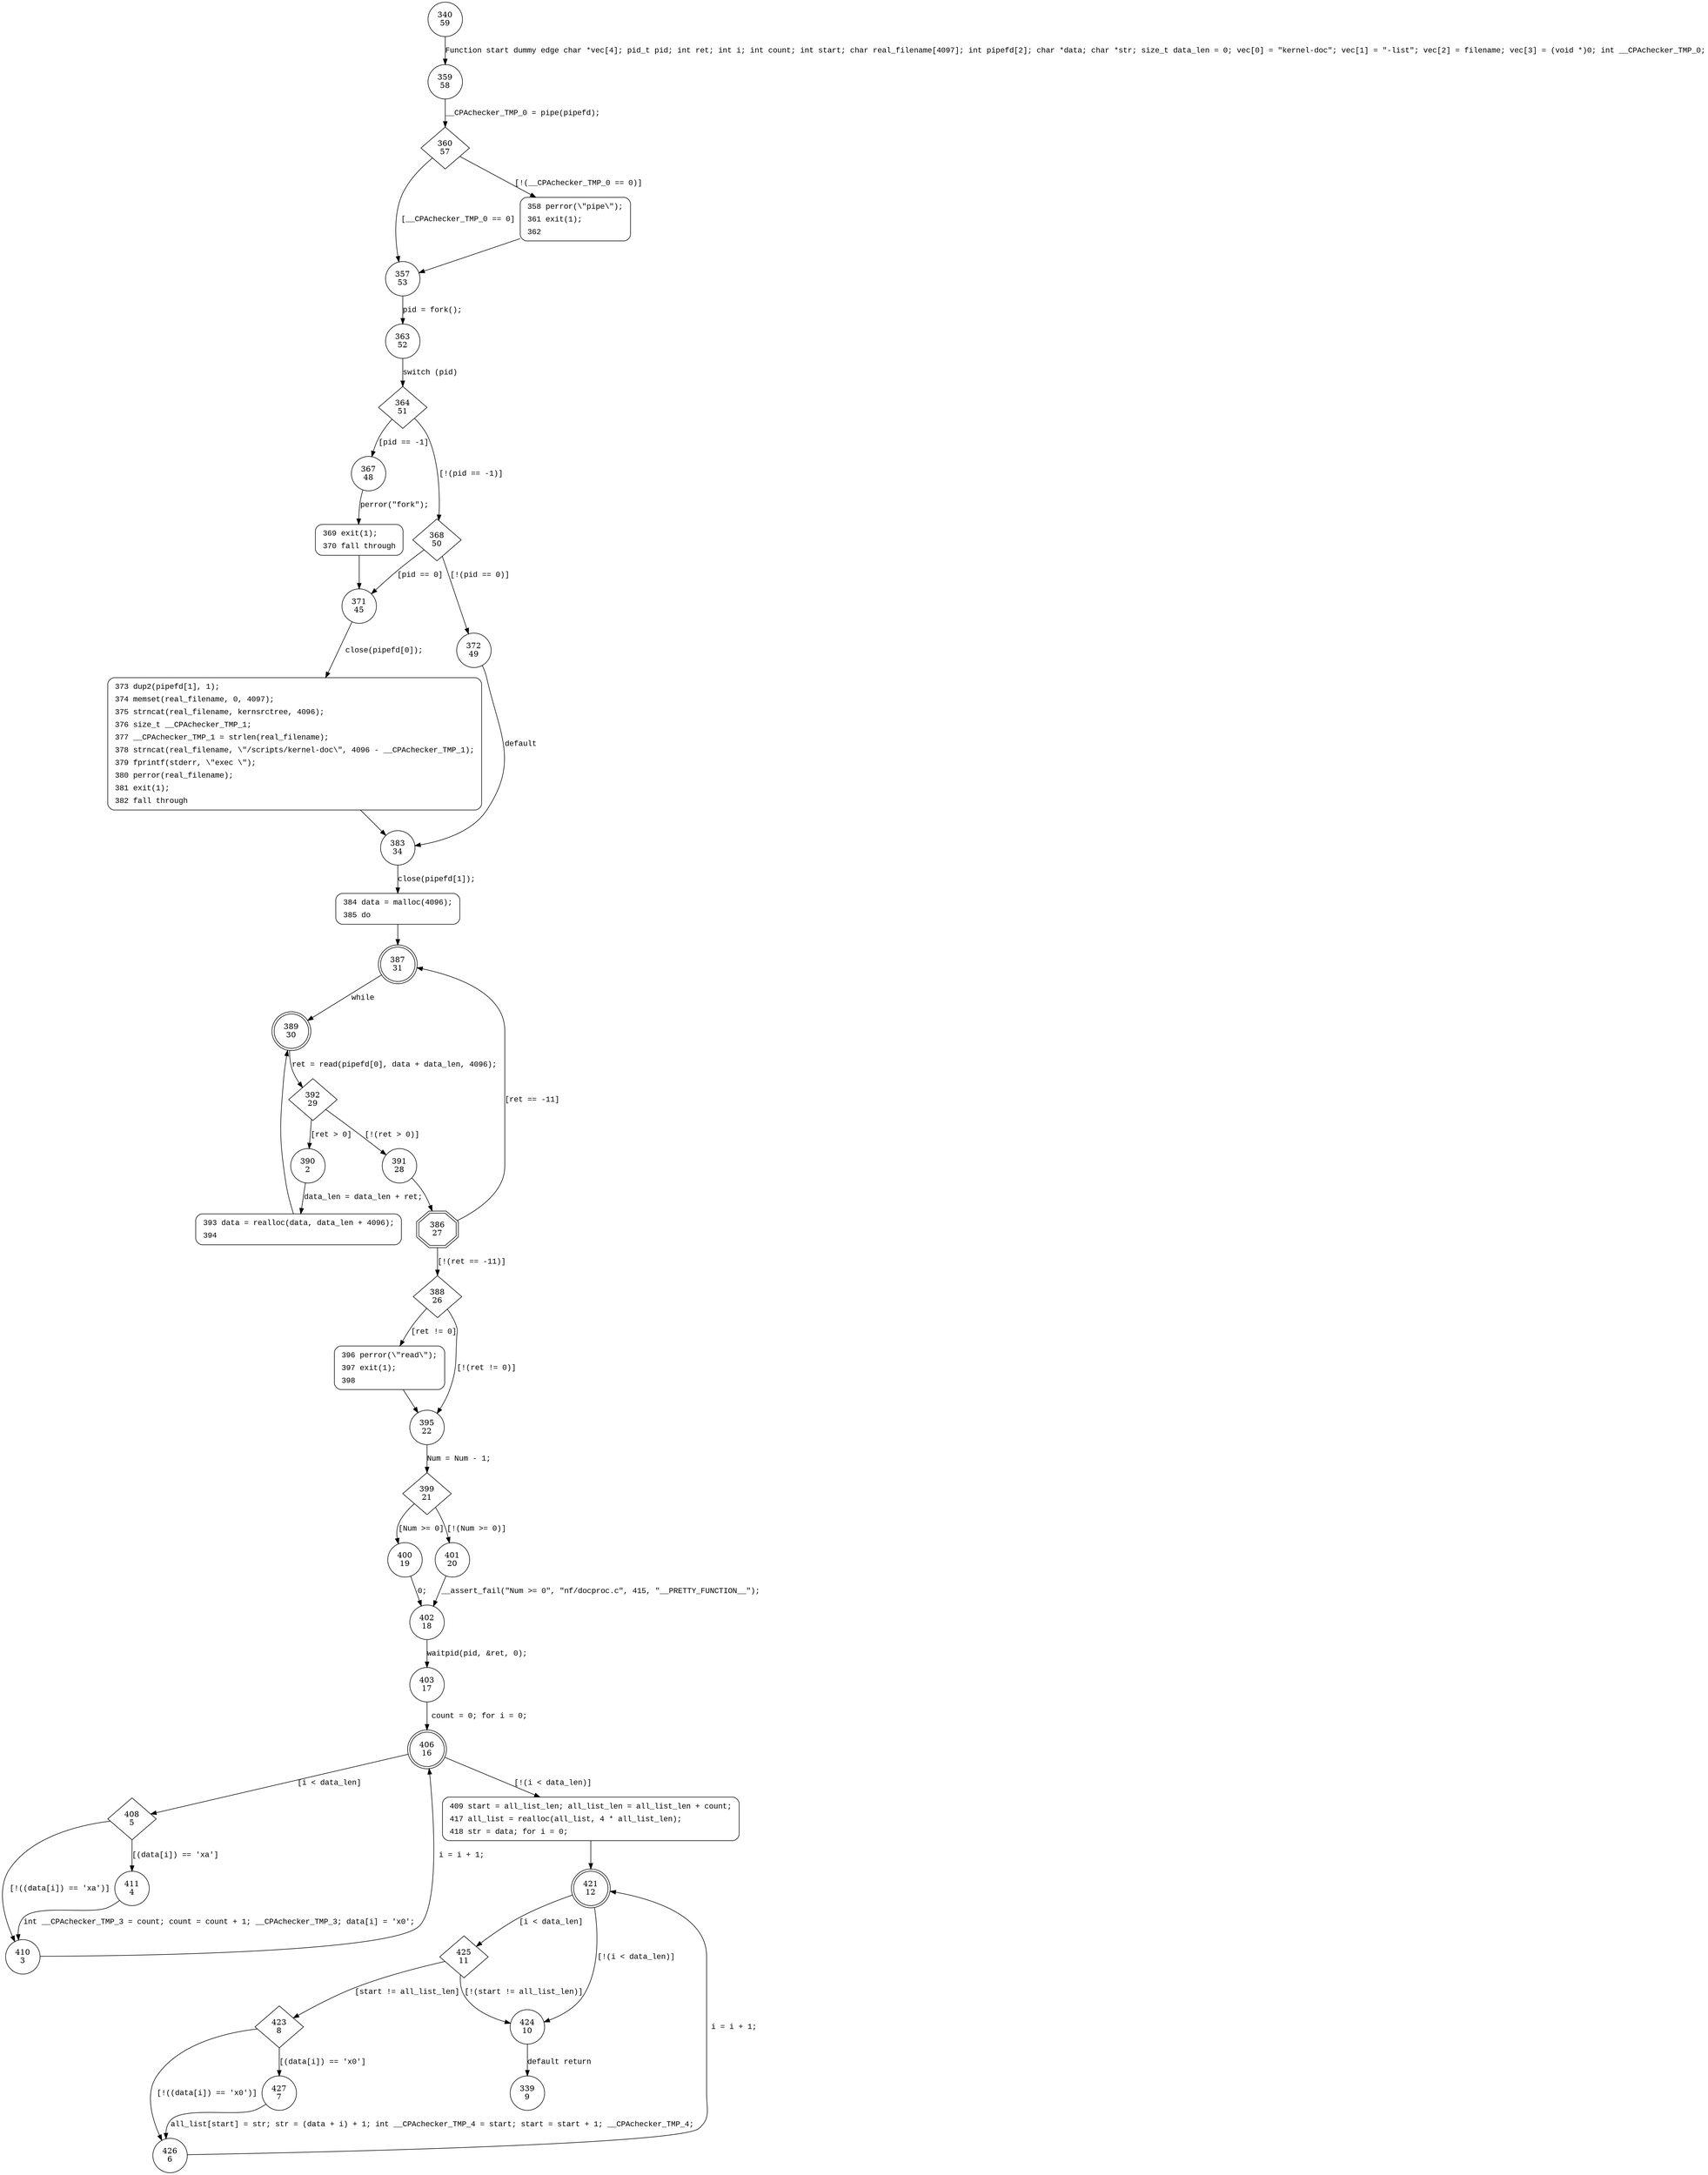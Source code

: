 digraph find_all_symbols {
340 [shape="circle" label="340\n59"]
359 [shape="circle" label="359\n58"]
360 [shape="diamond" label="360\n57"]
357 [shape="circle" label="357\n53"]
358 [shape="circle" label="358\n56"]
363 [shape="circle" label="363\n52"]
364 [shape="diamond" label="364\n51"]
367 [shape="circle" label="367\n48"]
368 [shape="diamond" label="368\n50"]
371 [shape="circle" label="371\n45"]
372 [shape="circle" label="372\n49"]
383 [shape="circle" label="383\n34"]
384 [shape="circle" label="384\n33"]
387 [shape="doublecircle" label="387\n31"]
389 [shape="doublecircle" label="389\n30"]
392 [shape="diamond" label="392\n29"]
390 [shape="circle" label="390\n2"]
391 [shape="circle" label="391\n28"]
386 [shape="doubleoctagon" label="386\n27"]
388 [shape="diamond" label="388\n26"]
396 [shape="circle" label="396\n25"]
395 [shape="circle" label="395\n22"]
399 [shape="diamond" label="399\n21"]
400 [shape="circle" label="400\n19"]
401 [shape="circle" label="401\n20"]
402 [shape="circle" label="402\n18"]
403 [shape="circle" label="403\n17"]
406 [shape="doublecircle" label="406\n16"]
408 [shape="diamond" label="408\n5"]
409 [shape="circle" label="409\n15"]
421 [shape="doublecircle" label="421\n12"]
425 [shape="diamond" label="425\n11"]
424 [shape="circle" label="424\n10"]
339 [shape="circle" label="339\n9"]
423 [shape="diamond" label="423\n8"]
427 [shape="circle" label="427\n7"]
426 [shape="circle" label="426\n6"]
411 [shape="circle" label="411\n4"]
410 [shape="circle" label="410\n3"]
393 [shape="circle" label="393\n1"]
373 [shape="circle" label="373\n44"]
369 [shape="circle" label="369\n47"]
358 [style="filled,bold" penwidth="1" fillcolor="white" fontname="Courier New" shape="Mrecord" label=<<table border="0" cellborder="0" cellpadding="3" bgcolor="white"><tr><td align="right">358</td><td align="left">perror(\"pipe\");</td></tr><tr><td align="right">361</td><td align="left">exit(1);</td></tr><tr><td align="right">362</td><td align="left"></td></tr></table>>]
358 -> 357[label=""]
384 [style="filled,bold" penwidth="1" fillcolor="white" fontname="Courier New" shape="Mrecord" label=<<table border="0" cellborder="0" cellpadding="3" bgcolor="white"><tr><td align="right">384</td><td align="left">data = malloc(4096);</td></tr><tr><td align="right">385</td><td align="left">do</td></tr></table>>]
384 -> 387[label=""]
409 [style="filled,bold" penwidth="1" fillcolor="white" fontname="Courier New" shape="Mrecord" label=<<table border="0" cellborder="0" cellpadding="3" bgcolor="white"><tr><td align="right">409</td><td align="left">start = all_list_len; all_list_len = all_list_len + count;</td></tr><tr><td align="right">417</td><td align="left">all_list = realloc(all_list, 4 * all_list_len);</td></tr><tr><td align="right">418</td><td align="left">str = data; for i = 0;</td></tr></table>>]
409 -> 421[label=""]
396 [style="filled,bold" penwidth="1" fillcolor="white" fontname="Courier New" shape="Mrecord" label=<<table border="0" cellborder="0" cellpadding="3" bgcolor="white"><tr><td align="right">396</td><td align="left">perror(\"read\");</td></tr><tr><td align="right">397</td><td align="left">exit(1);</td></tr><tr><td align="right">398</td><td align="left"></td></tr></table>>]
396 -> 395[label=""]
393 [style="filled,bold" penwidth="1" fillcolor="white" fontname="Courier New" shape="Mrecord" label=<<table border="0" cellborder="0" cellpadding="3" bgcolor="white"><tr><td align="right">393</td><td align="left">data = realloc(data, data_len + 4096);</td></tr><tr><td align="right">394</td><td align="left"></td></tr></table>>]
393 -> 389[label=""]
373 [style="filled,bold" penwidth="1" fillcolor="white" fontname="Courier New" shape="Mrecord" label=<<table border="0" cellborder="0" cellpadding="3" bgcolor="white"><tr><td align="right">373</td><td align="left">dup2(pipefd[1], 1);</td></tr><tr><td align="right">374</td><td align="left">memset(real_filename, 0, 4097);</td></tr><tr><td align="right">375</td><td align="left">strncat(real_filename, kernsrctree, 4096);</td></tr><tr><td align="right">376</td><td align="left">size_t __CPAchecker_TMP_1;</td></tr><tr><td align="right">377</td><td align="left">__CPAchecker_TMP_1 = strlen(real_filename);</td></tr><tr><td align="right">378</td><td align="left">strncat(real_filename, \"/scripts/kernel-doc\", 4096 - __CPAchecker_TMP_1);</td></tr><tr><td align="right">379</td><td align="left">fprintf(stderr, \"exec \");</td></tr><tr><td align="right">380</td><td align="left">perror(real_filename);</td></tr><tr><td align="right">381</td><td align="left">exit(1);</td></tr><tr><td align="right">382</td><td align="left">fall through</td></tr></table>>]
373 -> 383[label=""]
369 [style="filled,bold" penwidth="1" fillcolor="white" fontname="Courier New" shape="Mrecord" label=<<table border="0" cellborder="0" cellpadding="3" bgcolor="white"><tr><td align="right">369</td><td align="left">exit(1);</td></tr><tr><td align="right">370</td><td align="left">fall through</td></tr></table>>]
369 -> 371[label=""]
340 -> 359 [label="Function start dummy edge char *vec[4]; pid_t pid; int ret; int i; int count; int start; char real_filename[4097]; int pipefd[2]; char *data; char *str; size_t data_len = 0; vec[0] = \"kernel-doc\"; vec[1] = \"-list\"; vec[2] = filename; vec[3] = (void *)0; int __CPAchecker_TMP_0;" fontname="Courier New"]
360 -> 357 [label="[__CPAchecker_TMP_0 == 0]" fontname="Courier New"]
360 -> 358 [label="[!(__CPAchecker_TMP_0 == 0)]" fontname="Courier New"]
357 -> 363 [label="pid = fork();" fontname="Courier New"]
364 -> 367 [label="[pid == -1]" fontname="Courier New"]
364 -> 368 [label="[!(pid == -1)]" fontname="Courier New"]
368 -> 371 [label="[pid == 0]" fontname="Courier New"]
368 -> 372 [label="[!(pid == 0)]" fontname="Courier New"]
383 -> 384 [label="close(pipefd[1]);" fontname="Courier New"]
387 -> 389 [label="while" fontname="Courier New"]
389 -> 392 [label="ret = read(pipefd[0], data + data_len, 4096);" fontname="Courier New"]
392 -> 390 [label="[ret > 0]" fontname="Courier New"]
392 -> 391 [label="[!(ret > 0)]" fontname="Courier New"]
386 -> 387 [label="[ret == -11]" fontname="Courier New"]
386 -> 388 [label="[!(ret == -11)]" fontname="Courier New"]
388 -> 396 [label="[ret != 0]" fontname="Courier New"]
388 -> 395 [label="[!(ret != 0)]" fontname="Courier New"]
395 -> 399 [label="Num = Num - 1;" fontname="Courier New"]
399 -> 400 [label="[Num >= 0]" fontname="Courier New"]
399 -> 401 [label="[!(Num >= 0)]" fontname="Courier New"]
402 -> 403 [label="waitpid(pid, &ret, 0);" fontname="Courier New"]
406 -> 408 [label="[i < data_len]" fontname="Courier New"]
406 -> 409 [label="[!(i < data_len)]" fontname="Courier New"]
421 -> 425 [label="[i < data_len]" fontname="Courier New"]
421 -> 424 [label="[!(i < data_len)]" fontname="Courier New"]
424 -> 339 [label="default return" fontname="Courier New"]
425 -> 423 [label="[start != all_list_len]" fontname="Courier New"]
425 -> 424 [label="[!(start != all_list_len)]" fontname="Courier New"]
423 -> 427 [label="[(data[i]) == '\x0']" fontname="Courier New"]
423 -> 426 [label="[!((data[i]) == '\x0')]" fontname="Courier New"]
426 -> 421 [label=" i = i + 1;" fontname="Courier New"]
408 -> 411 [label="[(data[i]) == '\xa']" fontname="Courier New"]
408 -> 410 [label="[!((data[i]) == '\xa')]" fontname="Courier New"]
410 -> 406 [label=" i = i + 1;" fontname="Courier New"]
400 -> 402 [label="0;" fontname="Courier New"]
390 -> 393 [label="data_len = data_len + ret;" fontname="Courier New"]
371 -> 373 [label="close(pipefd[0]);" fontname="Courier New"]
367 -> 369 [label="perror(\"fork\");" fontname="Courier New"]
359 -> 360 [label="__CPAchecker_TMP_0 = pipe(pipefd);" fontname="Courier New"]
363 -> 364 [label="switch (pid)" fontname="Courier New"]
372 -> 383 [label="default" fontname="Courier New"]
391 -> 386 [label="" fontname="Courier New"]
401 -> 402 [label="__assert_fail(\"Num >= 0\", \"nf/docproc.c\", 415, \"__PRETTY_FUNCTION__\");" fontname="Courier New"]
403 -> 406 [label=" count = 0; for i = 0;" fontname="Courier New"]
427 -> 426 [label="all_list[start] = str; str = (data + i) + 1; int __CPAchecker_TMP_4 = start; start = start + 1; __CPAchecker_TMP_4; " fontname="Courier New"]
411 -> 410 [label="int __CPAchecker_TMP_3 = count; count = count + 1; __CPAchecker_TMP_3; data[i] = '\x0'; " fontname="Courier New"]
}